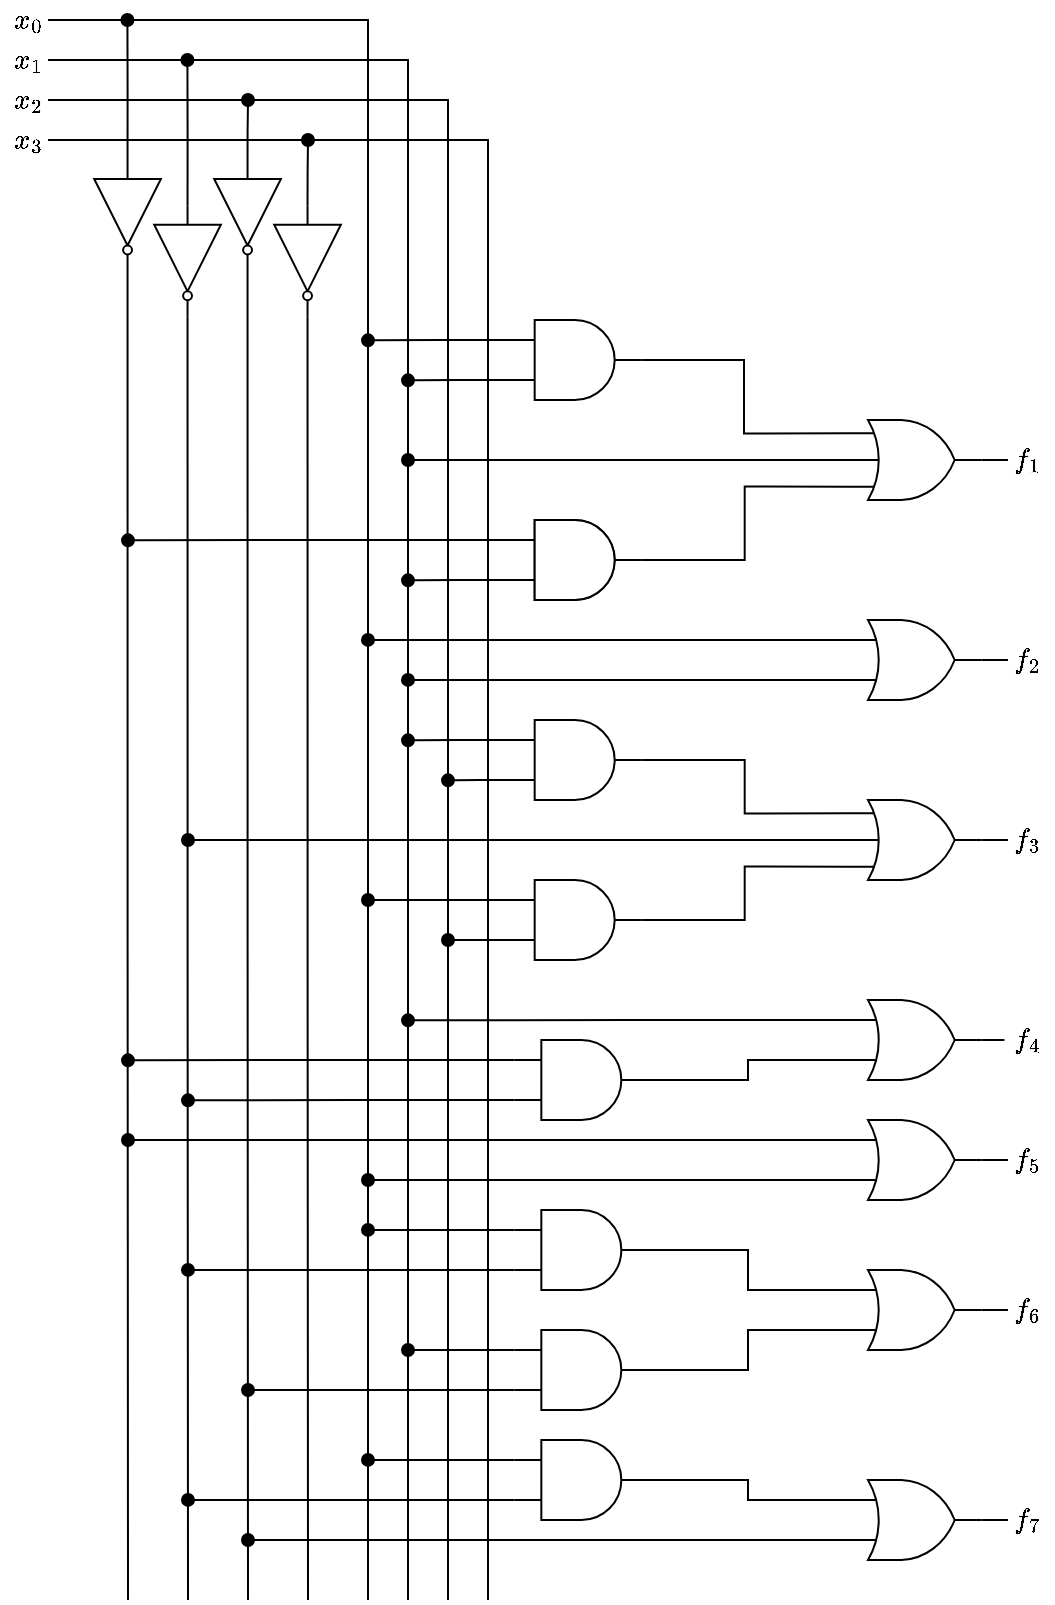 <mxfile version="18.1.2" type="github">
  <diagram id="SWcF1mND_rgqTfnpvK3I" name="Page-1">
    <mxGraphModel dx="2578" dy="1393" grid="1" gridSize="10" guides="1" tooltips="1" connect="1" arrows="1" fold="1" page="1" pageScale="1" pageWidth="827" pageHeight="1169" background="none" math="1" shadow="0">
      <root>
        <mxCell id="0" />
        <mxCell id="1" parent="0" />
        <mxCell id="37" style="edgeStyle=orthogonalEdgeStyle;html=1;endArrow=none;endFill=0;rounded=0;" parent="1" source="25" edge="1">
          <mxGeometry relative="1" as="geometry">
            <mxPoint x="333" y="985" as="targetPoint" />
            <Array as="points">
              <mxPoint x="333" y="195" />
              <mxPoint x="333" y="905" />
            </Array>
          </mxGeometry>
        </mxCell>
        <mxCell id="25" value="`x_0`" style="text;html=1;strokeColor=none;fillColor=none;align=center;verticalAlign=middle;whiteSpace=wrap;rounded=0;" parent="1" vertex="1">
          <mxGeometry x="153" y="185" width="20" height="20" as="geometry" />
        </mxCell>
        <mxCell id="39" style="edgeStyle=orthogonalEdgeStyle;html=1;startArrow=none;startFill=0;endArrow=none;endFill=0;rounded=0;" parent="1" source="26" edge="1">
          <mxGeometry relative="1" as="geometry">
            <mxPoint x="353" y="985" as="targetPoint" />
            <Array as="points">
              <mxPoint x="353" y="215" />
              <mxPoint x="353" y="905" />
            </Array>
          </mxGeometry>
        </mxCell>
        <mxCell id="26" value="`x_1`" style="text;html=1;strokeColor=none;fillColor=none;align=center;verticalAlign=middle;whiteSpace=wrap;rounded=0;" parent="1" vertex="1">
          <mxGeometry x="153" y="205" width="20" height="20" as="geometry" />
        </mxCell>
        <mxCell id="40" style="edgeStyle=orthogonalEdgeStyle;html=1;startArrow=none;startFill=0;endArrow=none;endFill=0;rounded=0;" parent="1" source="27" edge="1">
          <mxGeometry relative="1" as="geometry">
            <mxPoint x="373" y="985" as="targetPoint" />
            <Array as="points">
              <mxPoint x="373" y="235" />
            </Array>
          </mxGeometry>
        </mxCell>
        <mxCell id="27" value="`x_2`" style="text;html=1;strokeColor=none;fillColor=none;align=center;verticalAlign=middle;whiteSpace=wrap;rounded=0;" parent="1" vertex="1">
          <mxGeometry x="153" y="225" width="20" height="20" as="geometry" />
        </mxCell>
        <mxCell id="41" style="edgeStyle=orthogonalEdgeStyle;html=1;startArrow=none;startFill=0;endArrow=none;endFill=0;rounded=0;" parent="1" source="28" edge="1">
          <mxGeometry relative="1" as="geometry">
            <mxPoint x="393" y="985" as="targetPoint" />
            <Array as="points">
              <mxPoint x="393" y="255" />
              <mxPoint x="393" y="745" />
            </Array>
          </mxGeometry>
        </mxCell>
        <mxCell id="28" value="`x_3`" style="text;html=1;strokeColor=none;fillColor=none;align=center;verticalAlign=middle;whiteSpace=wrap;rounded=0;" parent="1" vertex="1">
          <mxGeometry x="153" y="245" width="20" height="20" as="geometry" />
        </mxCell>
        <mxCell id="126" style="edgeStyle=orthogonalEdgeStyle;rounded=0;html=1;exitX=1;exitY=0.5;exitDx=0;exitDy=0;exitPerimeter=0;startArrow=none;startFill=0;endArrow=none;endFill=0;" parent="1" source="115" edge="1">
          <mxGeometry relative="1" as="geometry">
            <mxPoint x="213" y="985" as="targetPoint" />
          </mxGeometry>
        </mxCell>
        <mxCell id="130" style="edgeStyle=orthogonalEdgeStyle;rounded=0;html=1;exitX=0;exitY=0.5;exitDx=0;exitDy=0;exitPerimeter=0;startArrow=none;startFill=0;endArrow=oval;endFill=1;" parent="1" source="115" edge="1">
          <mxGeometry relative="1" as="geometry">
            <mxPoint x="212.714" y="195" as="targetPoint" />
          </mxGeometry>
        </mxCell>
        <mxCell id="115" value="" style="verticalLabelPosition=bottom;shadow=0;dashed=0;align=center;html=1;verticalAlign=top;shape=mxgraph.electrical.logic_gates.inverter_2;rotation=90;" parent="1" vertex="1">
          <mxGeometry x="185" y="276.11" width="55.55" height="33.33" as="geometry" />
        </mxCell>
        <mxCell id="125" style="edgeStyle=orthogonalEdgeStyle;rounded=0;html=1;exitX=1;exitY=0.5;exitDx=0;exitDy=0;exitPerimeter=0;startArrow=none;startFill=0;endArrow=none;endFill=0;" parent="1" source="118" edge="1">
          <mxGeometry relative="1" as="geometry">
            <mxPoint x="243" y="985" as="targetPoint" />
          </mxGeometry>
        </mxCell>
        <mxCell id="129" style="edgeStyle=orthogonalEdgeStyle;rounded=0;html=1;exitX=0;exitY=0.5;exitDx=0;exitDy=0;exitPerimeter=0;startArrow=none;startFill=0;endArrow=oval;endFill=1;" parent="1" source="118" edge="1">
          <mxGeometry relative="1" as="geometry">
            <mxPoint x="242.714" y="215" as="targetPoint" />
          </mxGeometry>
        </mxCell>
        <mxCell id="118" value="" style="verticalLabelPosition=bottom;shadow=0;dashed=0;align=center;html=1;verticalAlign=top;shape=mxgraph.electrical.logic_gates.inverter_2;rotation=90;" parent="1" vertex="1">
          <mxGeometry x="215" y="299" width="55.55" height="33.33" as="geometry" />
        </mxCell>
        <mxCell id="124" style="edgeStyle=orthogonalEdgeStyle;rounded=0;html=1;exitX=1;exitY=0.5;exitDx=0;exitDy=0;exitPerimeter=0;startArrow=none;startFill=0;endArrow=none;endFill=0;" parent="1" source="119" edge="1">
          <mxGeometry relative="1" as="geometry">
            <mxPoint x="273" y="985" as="targetPoint" />
          </mxGeometry>
        </mxCell>
        <mxCell id="127" style="edgeStyle=orthogonalEdgeStyle;rounded=0;html=1;exitX=0;exitY=0.5;exitDx=0;exitDy=0;exitPerimeter=0;startArrow=none;startFill=0;endArrow=oval;endFill=1;" parent="1" source="119" edge="1">
          <mxGeometry relative="1" as="geometry">
            <mxPoint x="273" y="235" as="targetPoint" />
          </mxGeometry>
        </mxCell>
        <mxCell id="119" value="" style="verticalLabelPosition=bottom;shadow=0;dashed=0;align=center;html=1;verticalAlign=top;shape=mxgraph.electrical.logic_gates.inverter_2;rotation=90;" parent="1" vertex="1">
          <mxGeometry x="245" y="276.11" width="55.55" height="33.33" as="geometry" />
        </mxCell>
        <mxCell id="123" style="edgeStyle=orthogonalEdgeStyle;rounded=0;html=1;exitX=1;exitY=0.5;exitDx=0;exitDy=0;exitPerimeter=0;startArrow=none;startFill=0;endArrow=none;endFill=0;" parent="1" source="120" edge="1">
          <mxGeometry relative="1" as="geometry">
            <mxPoint x="303" y="985" as="targetPoint" />
          </mxGeometry>
        </mxCell>
        <mxCell id="128" style="edgeStyle=orthogonalEdgeStyle;rounded=0;html=1;exitX=0;exitY=0.5;exitDx=0;exitDy=0;exitPerimeter=0;startArrow=none;startFill=0;endArrow=oval;endFill=1;" parent="1" source="120" edge="1">
          <mxGeometry relative="1" as="geometry">
            <mxPoint x="303" y="255" as="targetPoint" />
          </mxGeometry>
        </mxCell>
        <mxCell id="120" value="" style="verticalLabelPosition=bottom;shadow=0;dashed=0;align=center;html=1;verticalAlign=top;shape=mxgraph.electrical.logic_gates.inverter_2;rotation=90;" parent="1" vertex="1">
          <mxGeometry x="275" y="299" width="55.55" height="33.33" as="geometry" />
        </mxCell>
        <mxCell id="132" style="edgeStyle=orthogonalEdgeStyle;rounded=0;html=1;exitX=0;exitY=0.25;exitDx=0;exitDy=0;exitPerimeter=0;startArrow=none;startFill=0;endArrow=oval;endFill=1;" parent="1" source="131" edge="1">
          <mxGeometry relative="1" as="geometry">
            <mxPoint x="333" y="355.17" as="targetPoint" />
          </mxGeometry>
        </mxCell>
        <mxCell id="133" style="edgeStyle=orthogonalEdgeStyle;rounded=0;html=1;exitX=0;exitY=0.75;exitDx=0;exitDy=0;exitPerimeter=0;startArrow=none;startFill=0;endArrow=oval;endFill=1;" parent="1" source="131" edge="1">
          <mxGeometry relative="1" as="geometry">
            <mxPoint x="353" y="375.17" as="targetPoint" />
          </mxGeometry>
        </mxCell>
        <mxCell id="175" style="edgeStyle=orthogonalEdgeStyle;rounded=0;html=1;exitX=1;exitY=0.5;exitDx=0;exitDy=0;exitPerimeter=0;entryX=0;entryY=0.167;entryDx=0;entryDy=0;entryPerimeter=0;startArrow=none;startFill=0;endArrow=none;endFill=0;" parent="1" source="131" target="141" edge="1">
          <mxGeometry relative="1" as="geometry">
            <Array as="points">
              <mxPoint x="521" y="365" />
              <mxPoint x="521" y="402" />
            </Array>
          </mxGeometry>
        </mxCell>
        <mxCell id="131" value="" style="verticalLabelPosition=bottom;shadow=0;dashed=0;align=center;html=1;verticalAlign=top;shape=mxgraph.electrical.logic_gates.logic_gate;operation=and;rotation=0;" parent="1" vertex="1">
          <mxGeometry x="403" y="345" width="66.67" height="40" as="geometry" />
        </mxCell>
        <mxCell id="137" value="" style="verticalLabelPosition=bottom;shadow=0;dashed=0;align=center;html=1;verticalAlign=top;shape=mxgraph.electrical.logic_gates.logic_gate;operation=and;rotation=0;" parent="1" vertex="1">
          <mxGeometry x="403" y="445" width="66.67" height="40" as="geometry" />
        </mxCell>
        <mxCell id="139" style="edgeStyle=orthogonalEdgeStyle;rounded=0;html=1;exitX=0;exitY=0.25;exitDx=0;exitDy=0;exitPerimeter=0;startArrow=none;startFill=0;endArrow=oval;endFill=1;" parent="1" source="138" edge="1">
          <mxGeometry relative="1" as="geometry">
            <mxPoint x="213.0" y="455.17" as="targetPoint" />
          </mxGeometry>
        </mxCell>
        <mxCell id="140" style="edgeStyle=orthogonalEdgeStyle;rounded=0;html=1;exitX=0;exitY=0.75;exitDx=0;exitDy=0;exitPerimeter=0;startArrow=none;startFill=0;endArrow=oval;endFill=1;" parent="1" source="138" edge="1">
          <mxGeometry relative="1" as="geometry">
            <mxPoint x="353" y="475.17" as="targetPoint" />
          </mxGeometry>
        </mxCell>
        <mxCell id="177" style="edgeStyle=orthogonalEdgeStyle;rounded=0;html=1;exitX=1;exitY=0.5;exitDx=0;exitDy=0;exitPerimeter=0;entryX=0;entryY=0.833;entryDx=0;entryDy=0;entryPerimeter=0;startArrow=none;startFill=0;endArrow=none;endFill=0;" parent="1" source="138" target="141" edge="1">
          <mxGeometry relative="1" as="geometry" />
        </mxCell>
        <mxCell id="138" value="" style="verticalLabelPosition=bottom;shadow=0;dashed=0;align=center;html=1;verticalAlign=top;shape=mxgraph.electrical.logic_gates.logic_gate;operation=and;rotation=0;" parent="1" vertex="1">
          <mxGeometry x="403" y="445" width="66.67" height="40" as="geometry" />
        </mxCell>
        <mxCell id="187" style="edgeStyle=orthogonalEdgeStyle;rounded=0;html=1;exitX=1;exitY=0.5;exitDx=0;exitDy=0;exitPerimeter=0;entryX=0;entryY=0.5;entryDx=0;entryDy=0;startArrow=none;startFill=0;endArrow=none;endFill=0;" parent="1" source="141" target="186" edge="1">
          <mxGeometry relative="1" as="geometry" />
        </mxCell>
        <mxCell id="blBzTu6u6X1jF3-Az0c2-205" style="edgeStyle=none;html=1;exitX=0;exitY=0.5;exitDx=0;exitDy=0;exitPerimeter=0;endArrow=oval;endFill=1;" parent="1" source="141" edge="1">
          <mxGeometry relative="1" as="geometry">
            <mxPoint x="353" y="415" as="targetPoint" />
          </mxGeometry>
        </mxCell>
        <mxCell id="141" value="" style="verticalLabelPosition=bottom;shadow=0;dashed=0;align=center;html=1;verticalAlign=top;shape=mxgraph.electrical.logic_gates.logic_gate;operation=or;numInputs=3;" parent="1" vertex="1">
          <mxGeometry x="573" y="395" width="66.67" height="40" as="geometry" />
        </mxCell>
        <mxCell id="148" style="edgeStyle=orthogonalEdgeStyle;rounded=0;html=1;exitX=0;exitY=0.25;exitDx=0;exitDy=0;exitPerimeter=0;startArrow=none;startFill=0;endArrow=oval;endFill=1;" parent="1" source="143" edge="1">
          <mxGeometry relative="1" as="geometry">
            <mxPoint x="353" y="555.17" as="targetPoint" />
          </mxGeometry>
        </mxCell>
        <mxCell id="149" style="edgeStyle=orthogonalEdgeStyle;rounded=0;html=1;exitX=0;exitY=0.75;exitDx=0;exitDy=0;exitPerimeter=0;startArrow=none;startFill=0;endArrow=oval;endFill=1;" parent="1" source="143" edge="1">
          <mxGeometry relative="1" as="geometry">
            <mxPoint x="373" y="575.17" as="targetPoint" />
          </mxGeometry>
        </mxCell>
        <mxCell id="178" style="edgeStyle=orthogonalEdgeStyle;rounded=0;html=1;exitX=1;exitY=0.5;exitDx=0;exitDy=0;exitPerimeter=0;entryX=0;entryY=0.167;entryDx=0;entryDy=0;entryPerimeter=0;startArrow=none;startFill=0;endArrow=none;endFill=0;" parent="1" source="143" target="154" edge="1">
          <mxGeometry relative="1" as="geometry" />
        </mxCell>
        <mxCell id="143" value="" style="verticalLabelPosition=bottom;shadow=0;dashed=0;align=center;html=1;verticalAlign=top;shape=mxgraph.electrical.logic_gates.logic_gate;operation=and;rotation=0;" parent="1" vertex="1">
          <mxGeometry x="403" y="545" width="66.67" height="40" as="geometry" />
        </mxCell>
        <mxCell id="145" style="edgeStyle=orthogonalEdgeStyle;rounded=0;html=1;exitX=0;exitY=0.25;exitDx=0;exitDy=0;exitPerimeter=0;startArrow=none;startFill=0;endArrow=oval;endFill=1;" parent="1" source="144" edge="1">
          <mxGeometry relative="1" as="geometry">
            <mxPoint x="333" y="504.957" as="targetPoint" />
          </mxGeometry>
        </mxCell>
        <mxCell id="146" style="edgeStyle=orthogonalEdgeStyle;rounded=0;html=1;exitX=0;exitY=0.75;exitDx=0;exitDy=0;exitPerimeter=0;startArrow=none;startFill=0;endArrow=oval;endFill=1;" parent="1" source="144" edge="1">
          <mxGeometry relative="1" as="geometry">
            <mxPoint x="353" y="524.957" as="targetPoint" />
          </mxGeometry>
        </mxCell>
        <mxCell id="189" style="edgeStyle=orthogonalEdgeStyle;rounded=0;html=1;exitX=1;exitY=0.5;exitDx=0;exitDy=0;exitPerimeter=0;entryX=0;entryY=0.5;entryDx=0;entryDy=0;startArrow=none;startFill=0;endArrow=none;endFill=0;" parent="1" source="144" target="188" edge="1">
          <mxGeometry relative="1" as="geometry" />
        </mxCell>
        <mxCell id="144" value="" style="verticalLabelPosition=bottom;shadow=0;dashed=0;align=center;html=1;verticalAlign=top;shape=mxgraph.electrical.logic_gates.logic_gate;operation=or;numInputs=2;" parent="1" vertex="1">
          <mxGeometry x="573" y="495" width="66.67" height="40" as="geometry" />
        </mxCell>
        <mxCell id="151" style="edgeStyle=orthogonalEdgeStyle;rounded=0;html=1;exitX=0;exitY=0.25;exitDx=0;exitDy=0;exitPerimeter=0;startArrow=none;startFill=0;endArrow=oval;endFill=1;" parent="1" source="147" edge="1">
          <mxGeometry relative="1" as="geometry">
            <mxPoint x="333" y="635" as="targetPoint" />
          </mxGeometry>
        </mxCell>
        <mxCell id="152" style="edgeStyle=orthogonalEdgeStyle;rounded=0;html=1;exitX=0;exitY=0.75;exitDx=0;exitDy=0;exitPerimeter=0;startArrow=none;startFill=0;endArrow=oval;endFill=1;" parent="1" source="147" edge="1">
          <mxGeometry relative="1" as="geometry">
            <mxPoint x="373" y="655" as="targetPoint" />
          </mxGeometry>
        </mxCell>
        <mxCell id="xG03eW_Aw2pSZa8nTDqw-205" style="edgeStyle=orthogonalEdgeStyle;rounded=0;orthogonalLoop=1;jettySize=auto;html=1;exitX=1;exitY=0.5;exitDx=0;exitDy=0;exitPerimeter=0;entryX=0;entryY=0.833;entryDx=0;entryDy=0;entryPerimeter=0;endArrow=none;endFill=0;" edge="1" parent="1" source="147" target="154">
          <mxGeometry relative="1" as="geometry" />
        </mxCell>
        <mxCell id="147" value="" style="verticalLabelPosition=bottom;shadow=0;dashed=0;align=center;html=1;verticalAlign=top;shape=mxgraph.electrical.logic_gates.logic_gate;operation=and;rotation=0;" parent="1" vertex="1">
          <mxGeometry x="403" y="625" width="66.67" height="40" as="geometry" />
        </mxCell>
        <mxCell id="155" style="edgeStyle=orthogonalEdgeStyle;rounded=0;html=1;exitX=0;exitY=0.5;exitDx=0;exitDy=0;exitPerimeter=0;startArrow=none;startFill=0;endArrow=oval;endFill=1;" parent="1" source="154" edge="1">
          <mxGeometry relative="1" as="geometry">
            <mxPoint x="243" y="605" as="targetPoint" />
          </mxGeometry>
        </mxCell>
        <mxCell id="191" style="edgeStyle=orthogonalEdgeStyle;rounded=0;html=1;exitX=1;exitY=0.5;exitDx=0;exitDy=0;exitPerimeter=0;entryX=0;entryY=0.5;entryDx=0;entryDy=0;startArrow=none;startFill=0;endArrow=none;endFill=0;" parent="1" source="154" target="190" edge="1">
          <mxGeometry relative="1" as="geometry" />
        </mxCell>
        <mxCell id="154" value="" style="verticalLabelPosition=bottom;shadow=0;dashed=0;align=center;html=1;verticalAlign=top;shape=mxgraph.electrical.logic_gates.logic_gate;operation=or;numInputs=3;" parent="1" vertex="1">
          <mxGeometry x="573" y="585" width="66.67" height="40" as="geometry" />
        </mxCell>
        <mxCell id="159" style="edgeStyle=orthogonalEdgeStyle;rounded=0;html=1;exitX=0;exitY=0.25;exitDx=0;exitDy=0;exitPerimeter=0;startArrow=none;startFill=0;endArrow=oval;endFill=1;" parent="1" source="157" edge="1">
          <mxGeometry relative="1" as="geometry">
            <mxPoint x="353" y="695.17" as="targetPoint" />
          </mxGeometry>
        </mxCell>
        <mxCell id="193" style="edgeStyle=orthogonalEdgeStyle;rounded=0;html=1;exitX=1;exitY=0.5;exitDx=0;exitDy=0;exitPerimeter=0;entryX=-0.09;entryY=0.49;entryDx=0;entryDy=0;entryPerimeter=0;startArrow=none;startFill=0;endArrow=none;endFill=0;" parent="1" source="157" target="192" edge="1">
          <mxGeometry relative="1" as="geometry" />
        </mxCell>
        <mxCell id="157" value="" style="verticalLabelPosition=bottom;shadow=0;dashed=0;align=center;html=1;verticalAlign=top;shape=mxgraph.electrical.logic_gates.logic_gate;operation=or;numInputs=2;" parent="1" vertex="1">
          <mxGeometry x="573" y="685" width="66.67" height="40" as="geometry" />
        </mxCell>
        <mxCell id="160" style="edgeStyle=orthogonalEdgeStyle;rounded=0;html=1;exitX=0;exitY=0.25;exitDx=0;exitDy=0;exitPerimeter=0;startArrow=none;startFill=0;endArrow=oval;endFill=1;" parent="1" source="158" edge="1">
          <mxGeometry relative="1" as="geometry">
            <mxPoint x="213.0" y="715.17" as="targetPoint" />
          </mxGeometry>
        </mxCell>
        <mxCell id="161" style="edgeStyle=orthogonalEdgeStyle;rounded=0;html=1;exitX=0;exitY=0.75;exitDx=0;exitDy=0;exitPerimeter=0;startArrow=none;startFill=0;endArrow=oval;endFill=1;" parent="1" source="158" edge="1">
          <mxGeometry relative="1" as="geometry">
            <mxPoint x="243" y="735.17" as="targetPoint" />
          </mxGeometry>
        </mxCell>
        <mxCell id="182" style="edgeStyle=orthogonalEdgeStyle;rounded=0;html=1;exitX=1;exitY=0.5;exitDx=0;exitDy=0;exitPerimeter=0;entryX=0;entryY=0.75;entryDx=0;entryDy=0;entryPerimeter=0;startArrow=none;startFill=0;endArrow=none;endFill=0;" parent="1" source="158" target="157" edge="1">
          <mxGeometry relative="1" as="geometry" />
        </mxCell>
        <mxCell id="158" value="" style="verticalLabelPosition=bottom;shadow=0;dashed=0;align=center;html=1;verticalAlign=top;shape=mxgraph.electrical.logic_gates.logic_gate;operation=and;rotation=0;" parent="1" vertex="1">
          <mxGeometry x="406.33" y="705" width="66.67" height="40" as="geometry" />
        </mxCell>
        <mxCell id="163" style="edgeStyle=orthogonalEdgeStyle;rounded=0;html=1;exitX=0;exitY=0.25;exitDx=0;exitDy=0;exitPerimeter=0;startArrow=none;startFill=0;endArrow=oval;endFill=1;" parent="1" source="162" edge="1">
          <mxGeometry relative="1" as="geometry">
            <mxPoint x="333" y="799.941" as="targetPoint" />
          </mxGeometry>
        </mxCell>
        <mxCell id="164" style="edgeStyle=orthogonalEdgeStyle;rounded=0;html=1;exitX=0;exitY=0.75;exitDx=0;exitDy=0;exitPerimeter=0;startArrow=none;startFill=0;endArrow=oval;endFill=1;" parent="1" source="162" edge="1">
          <mxGeometry relative="1" as="geometry">
            <mxPoint x="243" y="819.941" as="targetPoint" />
          </mxGeometry>
        </mxCell>
        <mxCell id="183" style="edgeStyle=orthogonalEdgeStyle;rounded=0;html=1;exitX=1;exitY=0.5;exitDx=0;exitDy=0;exitPerimeter=0;entryX=0;entryY=0.25;entryDx=0;entryDy=0;entryPerimeter=0;startArrow=none;startFill=0;endArrow=none;endFill=0;" parent="1" source="162" target="165" edge="1">
          <mxGeometry relative="1" as="geometry" />
        </mxCell>
        <mxCell id="162" value="" style="verticalLabelPosition=bottom;shadow=0;dashed=0;align=center;html=1;verticalAlign=top;shape=mxgraph.electrical.logic_gates.logic_gate;operation=and;rotation=0;" parent="1" vertex="1">
          <mxGeometry x="406.33" y="790" width="66.67" height="40" as="geometry" />
        </mxCell>
        <mxCell id="195" style="edgeStyle=orthogonalEdgeStyle;rounded=0;html=1;exitX=1;exitY=0.5;exitDx=0;exitDy=0;exitPerimeter=0;entryX=0;entryY=0.5;entryDx=0;entryDy=0;startArrow=none;startFill=0;endArrow=none;endFill=0;" parent="1" source="165" target="194" edge="1">
          <mxGeometry relative="1" as="geometry" />
        </mxCell>
        <mxCell id="165" value="" style="verticalLabelPosition=bottom;shadow=0;dashed=0;align=center;html=1;verticalAlign=top;shape=mxgraph.electrical.logic_gates.logic_gate;operation=or;numInputs=2;" parent="1" vertex="1">
          <mxGeometry x="573" y="820" width="66.67" height="40" as="geometry" />
        </mxCell>
        <mxCell id="167" style="edgeStyle=orthogonalEdgeStyle;rounded=0;html=1;exitX=0;exitY=0.25;exitDx=0;exitDy=0;exitPerimeter=0;startArrow=none;startFill=0;endArrow=oval;endFill=1;" parent="1" source="166" edge="1">
          <mxGeometry relative="1" as="geometry">
            <mxPoint x="353" y="860" as="targetPoint" />
          </mxGeometry>
        </mxCell>
        <mxCell id="168" style="edgeStyle=orthogonalEdgeStyle;rounded=0;html=1;exitX=0;exitY=0.75;exitDx=0;exitDy=0;exitPerimeter=0;startArrow=none;startFill=0;endArrow=oval;endFill=1;" parent="1" source="166" edge="1">
          <mxGeometry relative="1" as="geometry">
            <mxPoint x="273" y="880" as="targetPoint" />
          </mxGeometry>
        </mxCell>
        <mxCell id="184" style="edgeStyle=orthogonalEdgeStyle;rounded=0;html=1;exitX=1;exitY=0.5;exitDx=0;exitDy=0;exitPerimeter=0;entryX=0;entryY=0.75;entryDx=0;entryDy=0;entryPerimeter=0;startArrow=none;startFill=0;endArrow=none;endFill=0;" parent="1" source="166" target="165" edge="1">
          <mxGeometry relative="1" as="geometry" />
        </mxCell>
        <mxCell id="166" value="" style="verticalLabelPosition=bottom;shadow=0;dashed=0;align=center;html=1;verticalAlign=top;shape=mxgraph.electrical.logic_gates.logic_gate;operation=and;rotation=0;" parent="1" vertex="1">
          <mxGeometry x="406.33" y="850" width="66.67" height="40" as="geometry" />
        </mxCell>
        <mxCell id="171" style="edgeStyle=orthogonalEdgeStyle;rounded=0;html=1;exitX=0;exitY=0.25;exitDx=0;exitDy=0;exitPerimeter=0;startArrow=none;startFill=0;endArrow=oval;endFill=1;" parent="1" source="170" edge="1">
          <mxGeometry relative="1" as="geometry">
            <mxPoint x="333" y="914.944" as="targetPoint" />
          </mxGeometry>
        </mxCell>
        <mxCell id="172" style="edgeStyle=orthogonalEdgeStyle;rounded=0;html=1;exitX=0;exitY=0.75;exitDx=0;exitDy=0;exitPerimeter=0;startArrow=none;startFill=0;endArrow=oval;endFill=1;" parent="1" source="170" edge="1">
          <mxGeometry relative="1" as="geometry">
            <mxPoint x="243" y="934.944" as="targetPoint" />
          </mxGeometry>
        </mxCell>
        <mxCell id="185" style="edgeStyle=orthogonalEdgeStyle;rounded=0;html=1;exitX=1;exitY=0.5;exitDx=0;exitDy=0;exitPerimeter=0;entryX=0;entryY=0.25;entryDx=0;entryDy=0;entryPerimeter=0;startArrow=none;startFill=0;endArrow=none;endFill=0;" parent="1" source="170" target="173" edge="1">
          <mxGeometry relative="1" as="geometry" />
        </mxCell>
        <mxCell id="170" value="" style="verticalLabelPosition=bottom;shadow=0;dashed=0;align=center;html=1;verticalAlign=top;shape=mxgraph.electrical.logic_gates.logic_gate;operation=and;rotation=0;" parent="1" vertex="1">
          <mxGeometry x="406.33" y="905" width="66.67" height="40" as="geometry" />
        </mxCell>
        <mxCell id="174" style="edgeStyle=orthogonalEdgeStyle;rounded=0;html=1;exitX=0;exitY=0.75;exitDx=0;exitDy=0;exitPerimeter=0;startArrow=none;startFill=0;endArrow=oval;endFill=1;" parent="1" source="173" edge="1">
          <mxGeometry relative="1" as="geometry">
            <mxPoint x="273" y="955" as="targetPoint" />
          </mxGeometry>
        </mxCell>
        <mxCell id="200" style="edgeStyle=orthogonalEdgeStyle;rounded=0;html=1;exitX=1;exitY=0.5;exitDx=0;exitDy=0;exitPerimeter=0;entryX=0;entryY=0.5;entryDx=0;entryDy=0;startArrow=none;startFill=0;endArrow=none;endFill=0;" parent="1" source="173" target="196" edge="1">
          <mxGeometry relative="1" as="geometry" />
        </mxCell>
        <mxCell id="173" value="" style="verticalLabelPosition=bottom;shadow=0;dashed=0;align=center;html=1;verticalAlign=top;shape=mxgraph.electrical.logic_gates.logic_gate;operation=or;numInputs=2;" parent="1" vertex="1">
          <mxGeometry x="573" y="925" width="66.67" height="40" as="geometry" />
        </mxCell>
        <mxCell id="186" value="`f_1`" style="text;html=1;strokeColor=none;fillColor=none;align=center;verticalAlign=middle;whiteSpace=wrap;rounded=0;" parent="1" vertex="1">
          <mxGeometry x="653" y="405" width="20" height="20" as="geometry" />
        </mxCell>
        <mxCell id="188" value="`f_2`" style="text;html=1;strokeColor=none;fillColor=none;align=center;verticalAlign=middle;whiteSpace=wrap;rounded=0;" parent="1" vertex="1">
          <mxGeometry x="653" y="505" width="20" height="20" as="geometry" />
        </mxCell>
        <mxCell id="190" value="`f_3`" style="text;html=1;strokeColor=none;fillColor=none;align=center;verticalAlign=middle;whiteSpace=wrap;rounded=0;" parent="1" vertex="1">
          <mxGeometry x="653" y="595" width="20" height="20" as="geometry" />
        </mxCell>
        <mxCell id="192" value="`f_4`" style="text;html=1;strokeColor=none;fillColor=none;align=center;verticalAlign=middle;whiteSpace=wrap;rounded=0;" parent="1" vertex="1">
          <mxGeometry x="653" y="695" width="20" height="20" as="geometry" />
        </mxCell>
        <mxCell id="194" value="`f_6`" style="text;html=1;strokeColor=none;fillColor=none;align=center;verticalAlign=middle;whiteSpace=wrap;rounded=0;" parent="1" vertex="1">
          <mxGeometry x="653" y="830" width="20" height="20" as="geometry" />
        </mxCell>
        <mxCell id="196" value="`f_7`" style="text;html=1;strokeColor=none;fillColor=none;align=center;verticalAlign=middle;whiteSpace=wrap;rounded=0;" parent="1" vertex="1">
          <mxGeometry x="653" y="935" width="20" height="20" as="geometry" />
        </mxCell>
        <mxCell id="199" value="`f_5`" style="text;html=1;strokeColor=none;fillColor=none;align=center;verticalAlign=middle;whiteSpace=wrap;rounded=0;" parent="1" vertex="1">
          <mxGeometry x="653" y="755" width="20" height="20" as="geometry" />
        </mxCell>
        <mxCell id="203" style="edgeStyle=none;html=1;exitX=1;exitY=0.5;exitDx=0;exitDy=0;exitPerimeter=0;entryX=0;entryY=0.5;entryDx=0;entryDy=0;endArrow=none;endFill=0;" parent="1" source="202" target="199" edge="1">
          <mxGeometry relative="1" as="geometry" />
        </mxCell>
        <mxCell id="204" style="edgeStyle=none;html=1;exitX=0;exitY=0.25;exitDx=0;exitDy=0;exitPerimeter=0;endArrow=oval;endFill=1;" parent="1" source="202" edge="1">
          <mxGeometry relative="1" as="geometry">
            <mxPoint x="213" y="755" as="targetPoint" />
          </mxGeometry>
        </mxCell>
        <mxCell id="205" style="edgeStyle=none;html=1;exitX=0;exitY=0.75;exitDx=0;exitDy=0;exitPerimeter=0;endArrow=oval;endFill=1;" parent="1" source="202" edge="1">
          <mxGeometry relative="1" as="geometry">
            <mxPoint x="333" y="775" as="targetPoint" />
          </mxGeometry>
        </mxCell>
        <mxCell id="202" value="" style="verticalLabelPosition=bottom;shadow=0;dashed=0;align=center;html=1;verticalAlign=top;shape=mxgraph.electrical.logic_gates.logic_gate;operation=or;numInputs=2;" parent="1" vertex="1">
          <mxGeometry x="573" y="745" width="66.67" height="40" as="geometry" />
        </mxCell>
      </root>
    </mxGraphModel>
  </diagram>
</mxfile>
